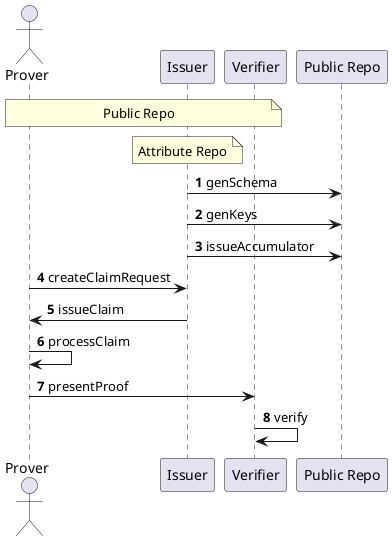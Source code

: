 @startuml
actor Prover as P
participant "Issuer" as I
participant "Verifier" as V
participant "Public Repo" as S

note over P,V: Public Repo
note over I: Attribute Repo

autonumber

I -> S: genSchema

I -> S: genKeys

I -> S: issueAccumulator

P -> I: createClaimRequest

I -> P: issueClaim

P -> P: processClaim

P -> V: presentProof

V -> V: verify

@enduml